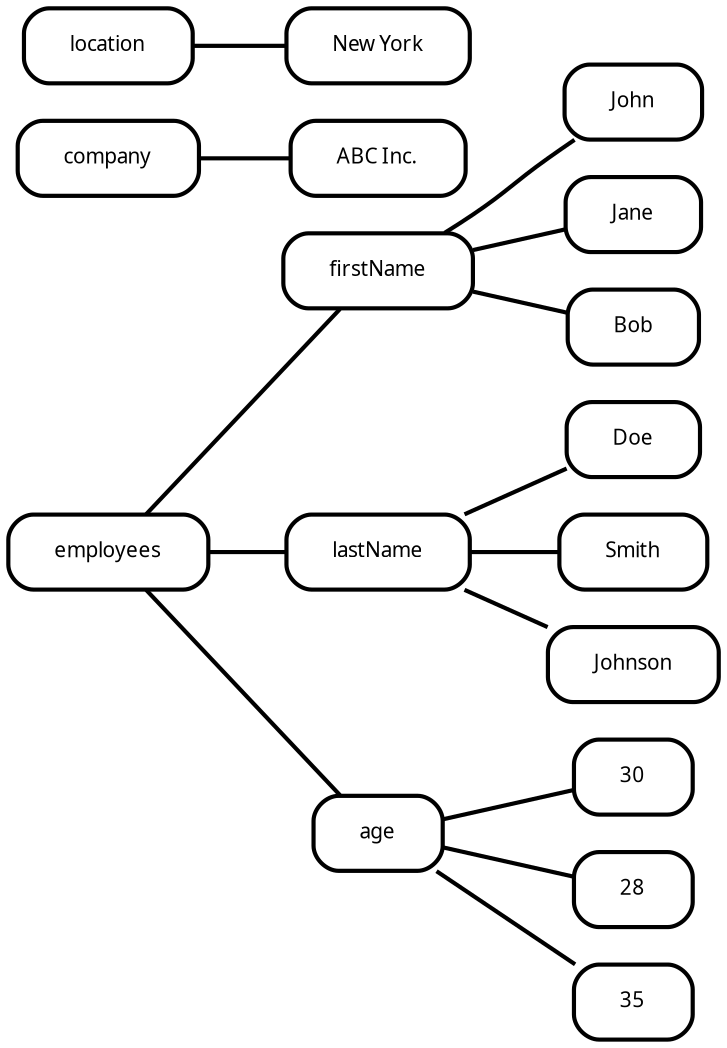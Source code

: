 digraph  {
rankdir=LR;
employees [fillcolor="#fafafa", fontname="Fira Mono", fontsize=10, label=employees, margin="0.3,0.1", penwidth="2.0", shape=box, style=rounded];
company [fillcolor="#fafafa", fontname="Fira Mono", fontsize=10, label=company, margin="0.3,0.1", penwidth="2.0", shape=box, style=rounded];
"company__ABC Inc." [fillcolor="#fafafa", fontname="Fira Mono", fontsize=10, label="ABC Inc.", margin="0.3,0.1", penwidth="2.0", shape=box, style=rounded];
location [fillcolor="#fafafa", fontname="Fira Mono", fontsize=10, label=location, margin="0.3,0.1", penwidth="2.0", shape=box, style=rounded];
"location__New York" [fillcolor="#fafafa", fontname="Fira Mono", fontsize=10, label="New York", margin="0.3,0.1", penwidth="2.0", shape=box, style=rounded];
employees__firstName [fillcolor="#fafafa", fontname="Fira Mono", fontsize=10, label=firstName, margin="0.3,0.1", penwidth="2.0", shape=box, style=rounded];
employees__firstName__John [fillcolor="#fafafa", fontname="Fira Mono", fontsize=10, label=John, margin="0.3,0.1", penwidth="2.0", shape=box, style=rounded];
employees__lastName [fillcolor="#fafafa", fontname="Fira Mono", fontsize=10, label=lastName, margin="0.3,0.1", penwidth="2.0", shape=box, style=rounded];
employees__lastName__Doe [fillcolor="#fafafa", fontname="Fira Mono", fontsize=10, label=Doe, margin="0.3,0.1", penwidth="2.0", shape=box, style=rounded];
employees__age [fillcolor="#fafafa", fontname="Fira Mono", fontsize=10, label=age, margin="0.3,0.1", penwidth="2.0", shape=box, style=rounded];
employees__age__30 [fillcolor="#fafafa", fontname="Fira Mono", fontsize=10, label=30, margin="0.3,0.1", penwidth="2.0", shape=box, style=rounded];
employees__firstName__Jane [fillcolor="#fafafa", fontname="Fira Mono", fontsize=10, label=Jane, margin="0.3,0.1", penwidth="2.0", shape=box, style=rounded];
employees__lastName__Smith [fillcolor="#fafafa", fontname="Fira Mono", fontsize=10, label=Smith, margin="0.3,0.1", penwidth="2.0", shape=box, style=rounded];
employees__age__28 [fillcolor="#fafafa", fontname="Fira Mono", fontsize=10, label=28, margin="0.3,0.1", penwidth="2.0", shape=box, style=rounded];
employees__firstName__Bob [fillcolor="#fafafa", fontname="Fira Mono", fontsize=10, label=Bob, margin="0.3,0.1", penwidth="2.0", shape=box, style=rounded];
employees__lastName__Johnson [fillcolor="#fafafa", fontname="Fira Mono", fontsize=10, label=Johnson, margin="0.3,0.1", penwidth="2.0", shape=box, style=rounded];
employees__age__35 [fillcolor="#fafafa", fontname="Fira Mono", fontsize=10, label=35, margin="0.3,0.1", penwidth="2.0", shape=box, style=rounded];
employees -> employees__firstName  [arrowhead=none, key=0, penwidth="2.0"];
employees -> employees__lastName  [arrowhead=none, key=0, penwidth="2.0"];
employees -> employees__age  [arrowhead=none, key=0, penwidth="2.0"];
company -> "company__ABC Inc."  [arrowhead=none, key=0, penwidth="2.0"];
location -> "location__New York"  [arrowhead=none, key=0, penwidth="2.0"];
employees__firstName -> employees__firstName__John  [arrowhead=none, key=0, penwidth="2.0"];
employees__firstName -> employees__firstName__Jane  [arrowhead=none, key=0, penwidth="2.0"];
employees__firstName -> employees__firstName__Bob  [arrowhead=none, key=0, penwidth="2.0"];
employees__lastName -> employees__lastName__Doe  [arrowhead=none, key=0, penwidth="2.0"];
employees__lastName -> employees__lastName__Smith  [arrowhead=none, key=0, penwidth="2.0"];
employees__lastName -> employees__lastName__Johnson  [arrowhead=none, key=0, penwidth="2.0"];
employees__age -> employees__age__30  [arrowhead=none, key=0, penwidth="2.0"];
employees__age -> employees__age__28  [arrowhead=none, key=0, penwidth="2.0"];
employees__age -> employees__age__35  [arrowhead=none, key=0, penwidth="2.0"];
}
